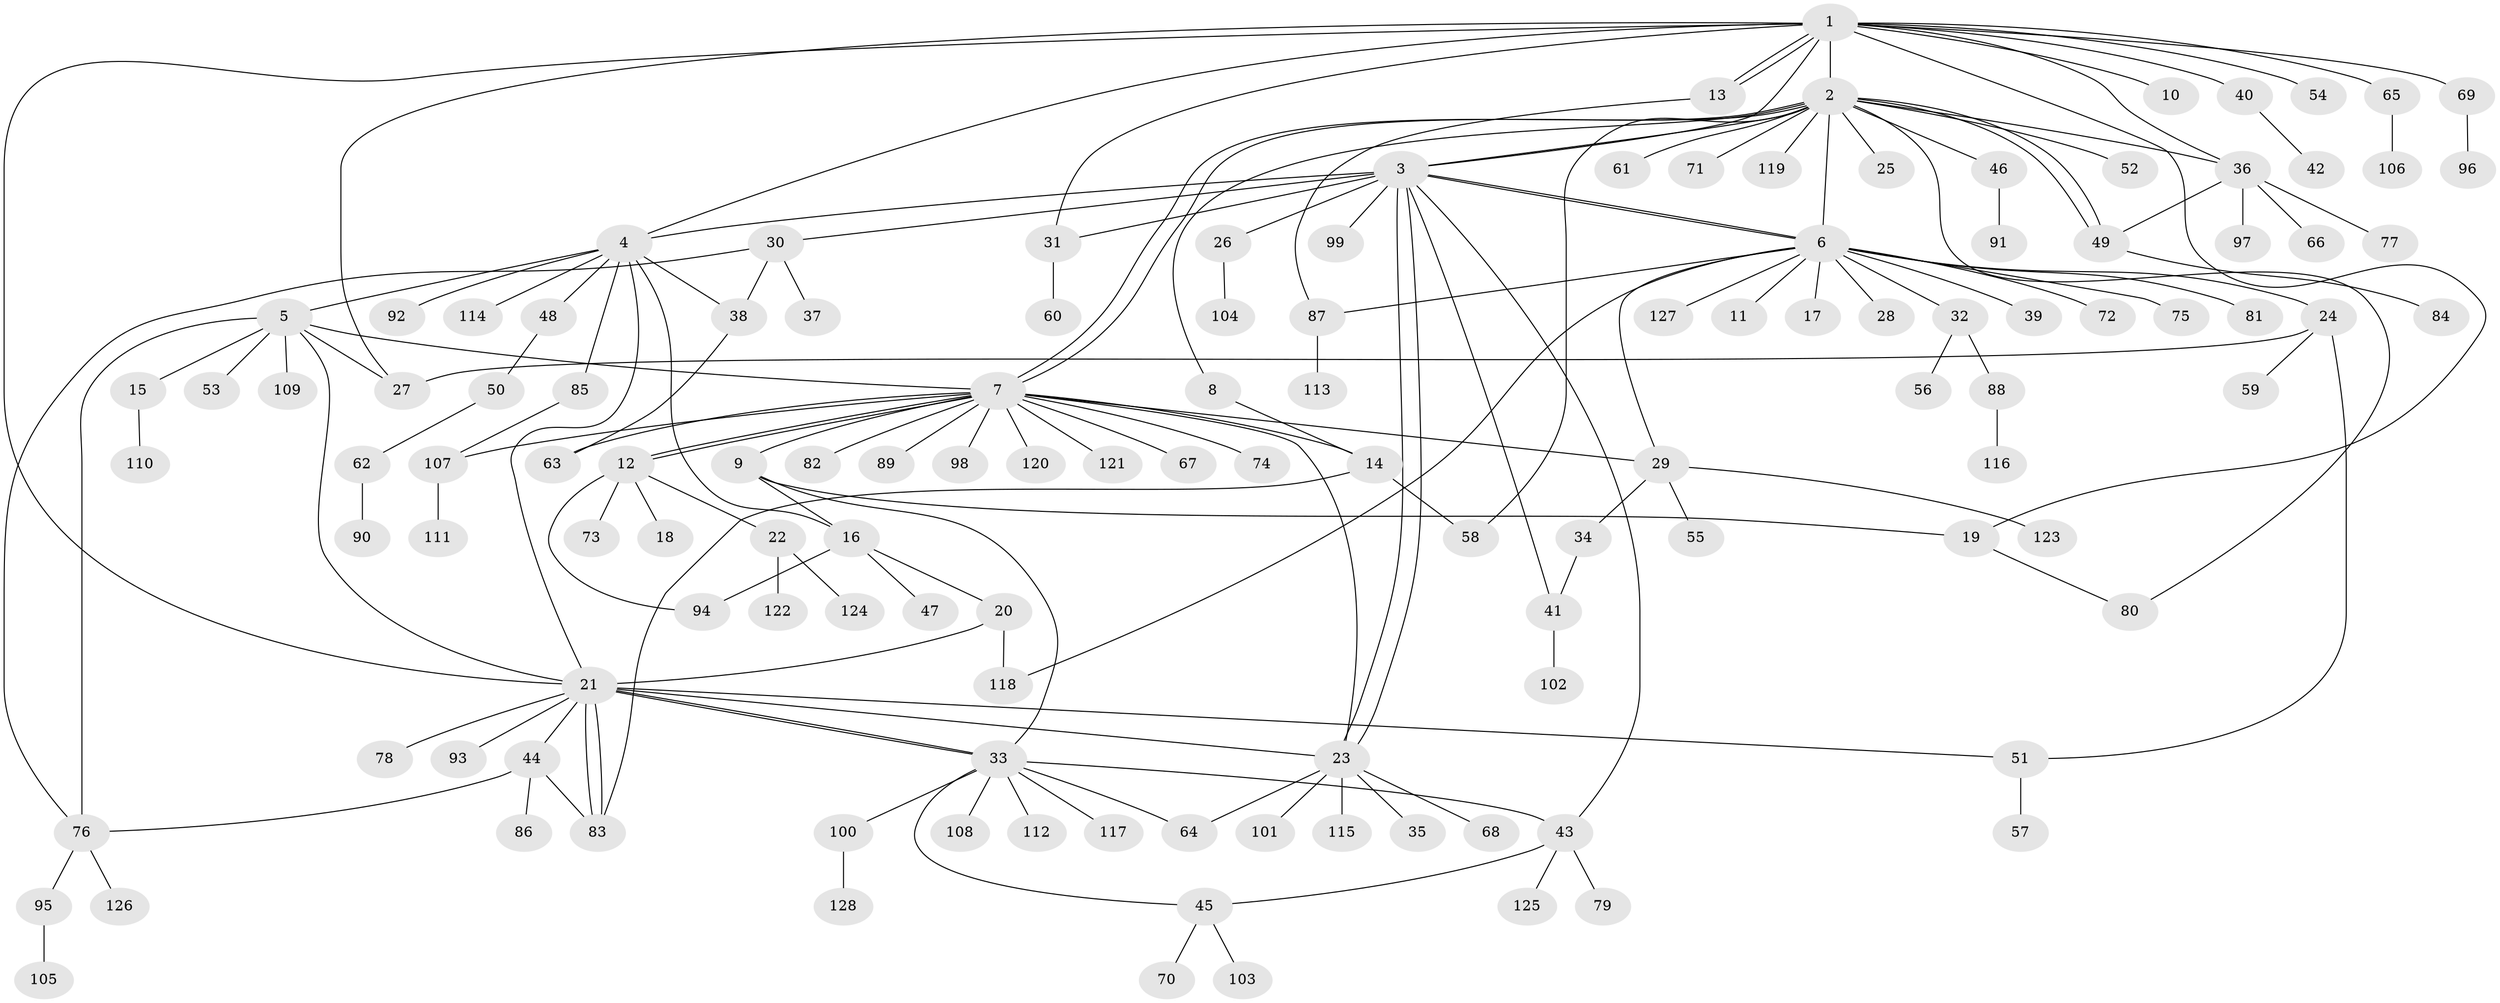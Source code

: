 // coarse degree distribution, {14: 0.010309278350515464, 16: 0.010309278350515464, 18: 0.020618556701030927, 15: 0.020618556701030927, 17: 0.010309278350515464, 4: 0.05154639175257732, 1: 0.6185567010309279, 5: 0.030927835051546393, 3: 0.10309278350515463, 2: 0.1134020618556701, 6: 0.010309278350515464}
// Generated by graph-tools (version 1.1) at 2025/51/02/27/25 19:51:58]
// undirected, 128 vertices, 171 edges
graph export_dot {
graph [start="1"]
  node [color=gray90,style=filled];
  1;
  2;
  3;
  4;
  5;
  6;
  7;
  8;
  9;
  10;
  11;
  12;
  13;
  14;
  15;
  16;
  17;
  18;
  19;
  20;
  21;
  22;
  23;
  24;
  25;
  26;
  27;
  28;
  29;
  30;
  31;
  32;
  33;
  34;
  35;
  36;
  37;
  38;
  39;
  40;
  41;
  42;
  43;
  44;
  45;
  46;
  47;
  48;
  49;
  50;
  51;
  52;
  53;
  54;
  55;
  56;
  57;
  58;
  59;
  60;
  61;
  62;
  63;
  64;
  65;
  66;
  67;
  68;
  69;
  70;
  71;
  72;
  73;
  74;
  75;
  76;
  77;
  78;
  79;
  80;
  81;
  82;
  83;
  84;
  85;
  86;
  87;
  88;
  89;
  90;
  91;
  92;
  93;
  94;
  95;
  96;
  97;
  98;
  99;
  100;
  101;
  102;
  103;
  104;
  105;
  106;
  107;
  108;
  109;
  110;
  111;
  112;
  113;
  114;
  115;
  116;
  117;
  118;
  119;
  120;
  121;
  122;
  123;
  124;
  125;
  126;
  127;
  128;
  1 -- 2;
  1 -- 3;
  1 -- 4;
  1 -- 10;
  1 -- 13;
  1 -- 13;
  1 -- 19;
  1 -- 21;
  1 -- 27;
  1 -- 31;
  1 -- 36;
  1 -- 40;
  1 -- 54;
  1 -- 65;
  1 -- 69;
  2 -- 3;
  2 -- 6;
  2 -- 7;
  2 -- 7;
  2 -- 8;
  2 -- 25;
  2 -- 36;
  2 -- 46;
  2 -- 49;
  2 -- 49;
  2 -- 52;
  2 -- 58;
  2 -- 61;
  2 -- 71;
  2 -- 80;
  2 -- 119;
  3 -- 4;
  3 -- 6;
  3 -- 6;
  3 -- 23;
  3 -- 23;
  3 -- 26;
  3 -- 30;
  3 -- 31;
  3 -- 41;
  3 -- 43;
  3 -- 99;
  4 -- 5;
  4 -- 16;
  4 -- 21;
  4 -- 38;
  4 -- 48;
  4 -- 85;
  4 -- 92;
  4 -- 114;
  5 -- 7;
  5 -- 15;
  5 -- 21;
  5 -- 27;
  5 -- 53;
  5 -- 76;
  5 -- 109;
  6 -- 11;
  6 -- 17;
  6 -- 24;
  6 -- 28;
  6 -- 29;
  6 -- 32;
  6 -- 39;
  6 -- 72;
  6 -- 75;
  6 -- 81;
  6 -- 87;
  6 -- 118;
  6 -- 127;
  7 -- 9;
  7 -- 12;
  7 -- 12;
  7 -- 14;
  7 -- 23;
  7 -- 29;
  7 -- 63;
  7 -- 67;
  7 -- 74;
  7 -- 82;
  7 -- 89;
  7 -- 98;
  7 -- 107;
  7 -- 120;
  7 -- 121;
  8 -- 14;
  9 -- 16;
  9 -- 19;
  9 -- 33;
  12 -- 18;
  12 -- 22;
  12 -- 73;
  12 -- 94;
  13 -- 87;
  14 -- 58;
  14 -- 83;
  15 -- 110;
  16 -- 20;
  16 -- 47;
  16 -- 94;
  19 -- 80;
  20 -- 21;
  20 -- 118;
  21 -- 23;
  21 -- 33;
  21 -- 33;
  21 -- 44;
  21 -- 51;
  21 -- 78;
  21 -- 83;
  21 -- 83;
  21 -- 93;
  22 -- 122;
  22 -- 124;
  23 -- 35;
  23 -- 64;
  23 -- 68;
  23 -- 101;
  23 -- 115;
  24 -- 27;
  24 -- 51;
  24 -- 59;
  26 -- 104;
  29 -- 34;
  29 -- 55;
  29 -- 123;
  30 -- 37;
  30 -- 38;
  30 -- 76;
  31 -- 60;
  32 -- 56;
  32 -- 88;
  33 -- 43;
  33 -- 45;
  33 -- 64;
  33 -- 100;
  33 -- 108;
  33 -- 112;
  33 -- 117;
  34 -- 41;
  36 -- 49;
  36 -- 66;
  36 -- 77;
  36 -- 97;
  38 -- 63;
  40 -- 42;
  41 -- 102;
  43 -- 45;
  43 -- 79;
  43 -- 125;
  44 -- 76;
  44 -- 83;
  44 -- 86;
  45 -- 70;
  45 -- 103;
  46 -- 91;
  48 -- 50;
  49 -- 84;
  50 -- 62;
  51 -- 57;
  62 -- 90;
  65 -- 106;
  69 -- 96;
  76 -- 95;
  76 -- 126;
  85 -- 107;
  87 -- 113;
  88 -- 116;
  95 -- 105;
  100 -- 128;
  107 -- 111;
}
